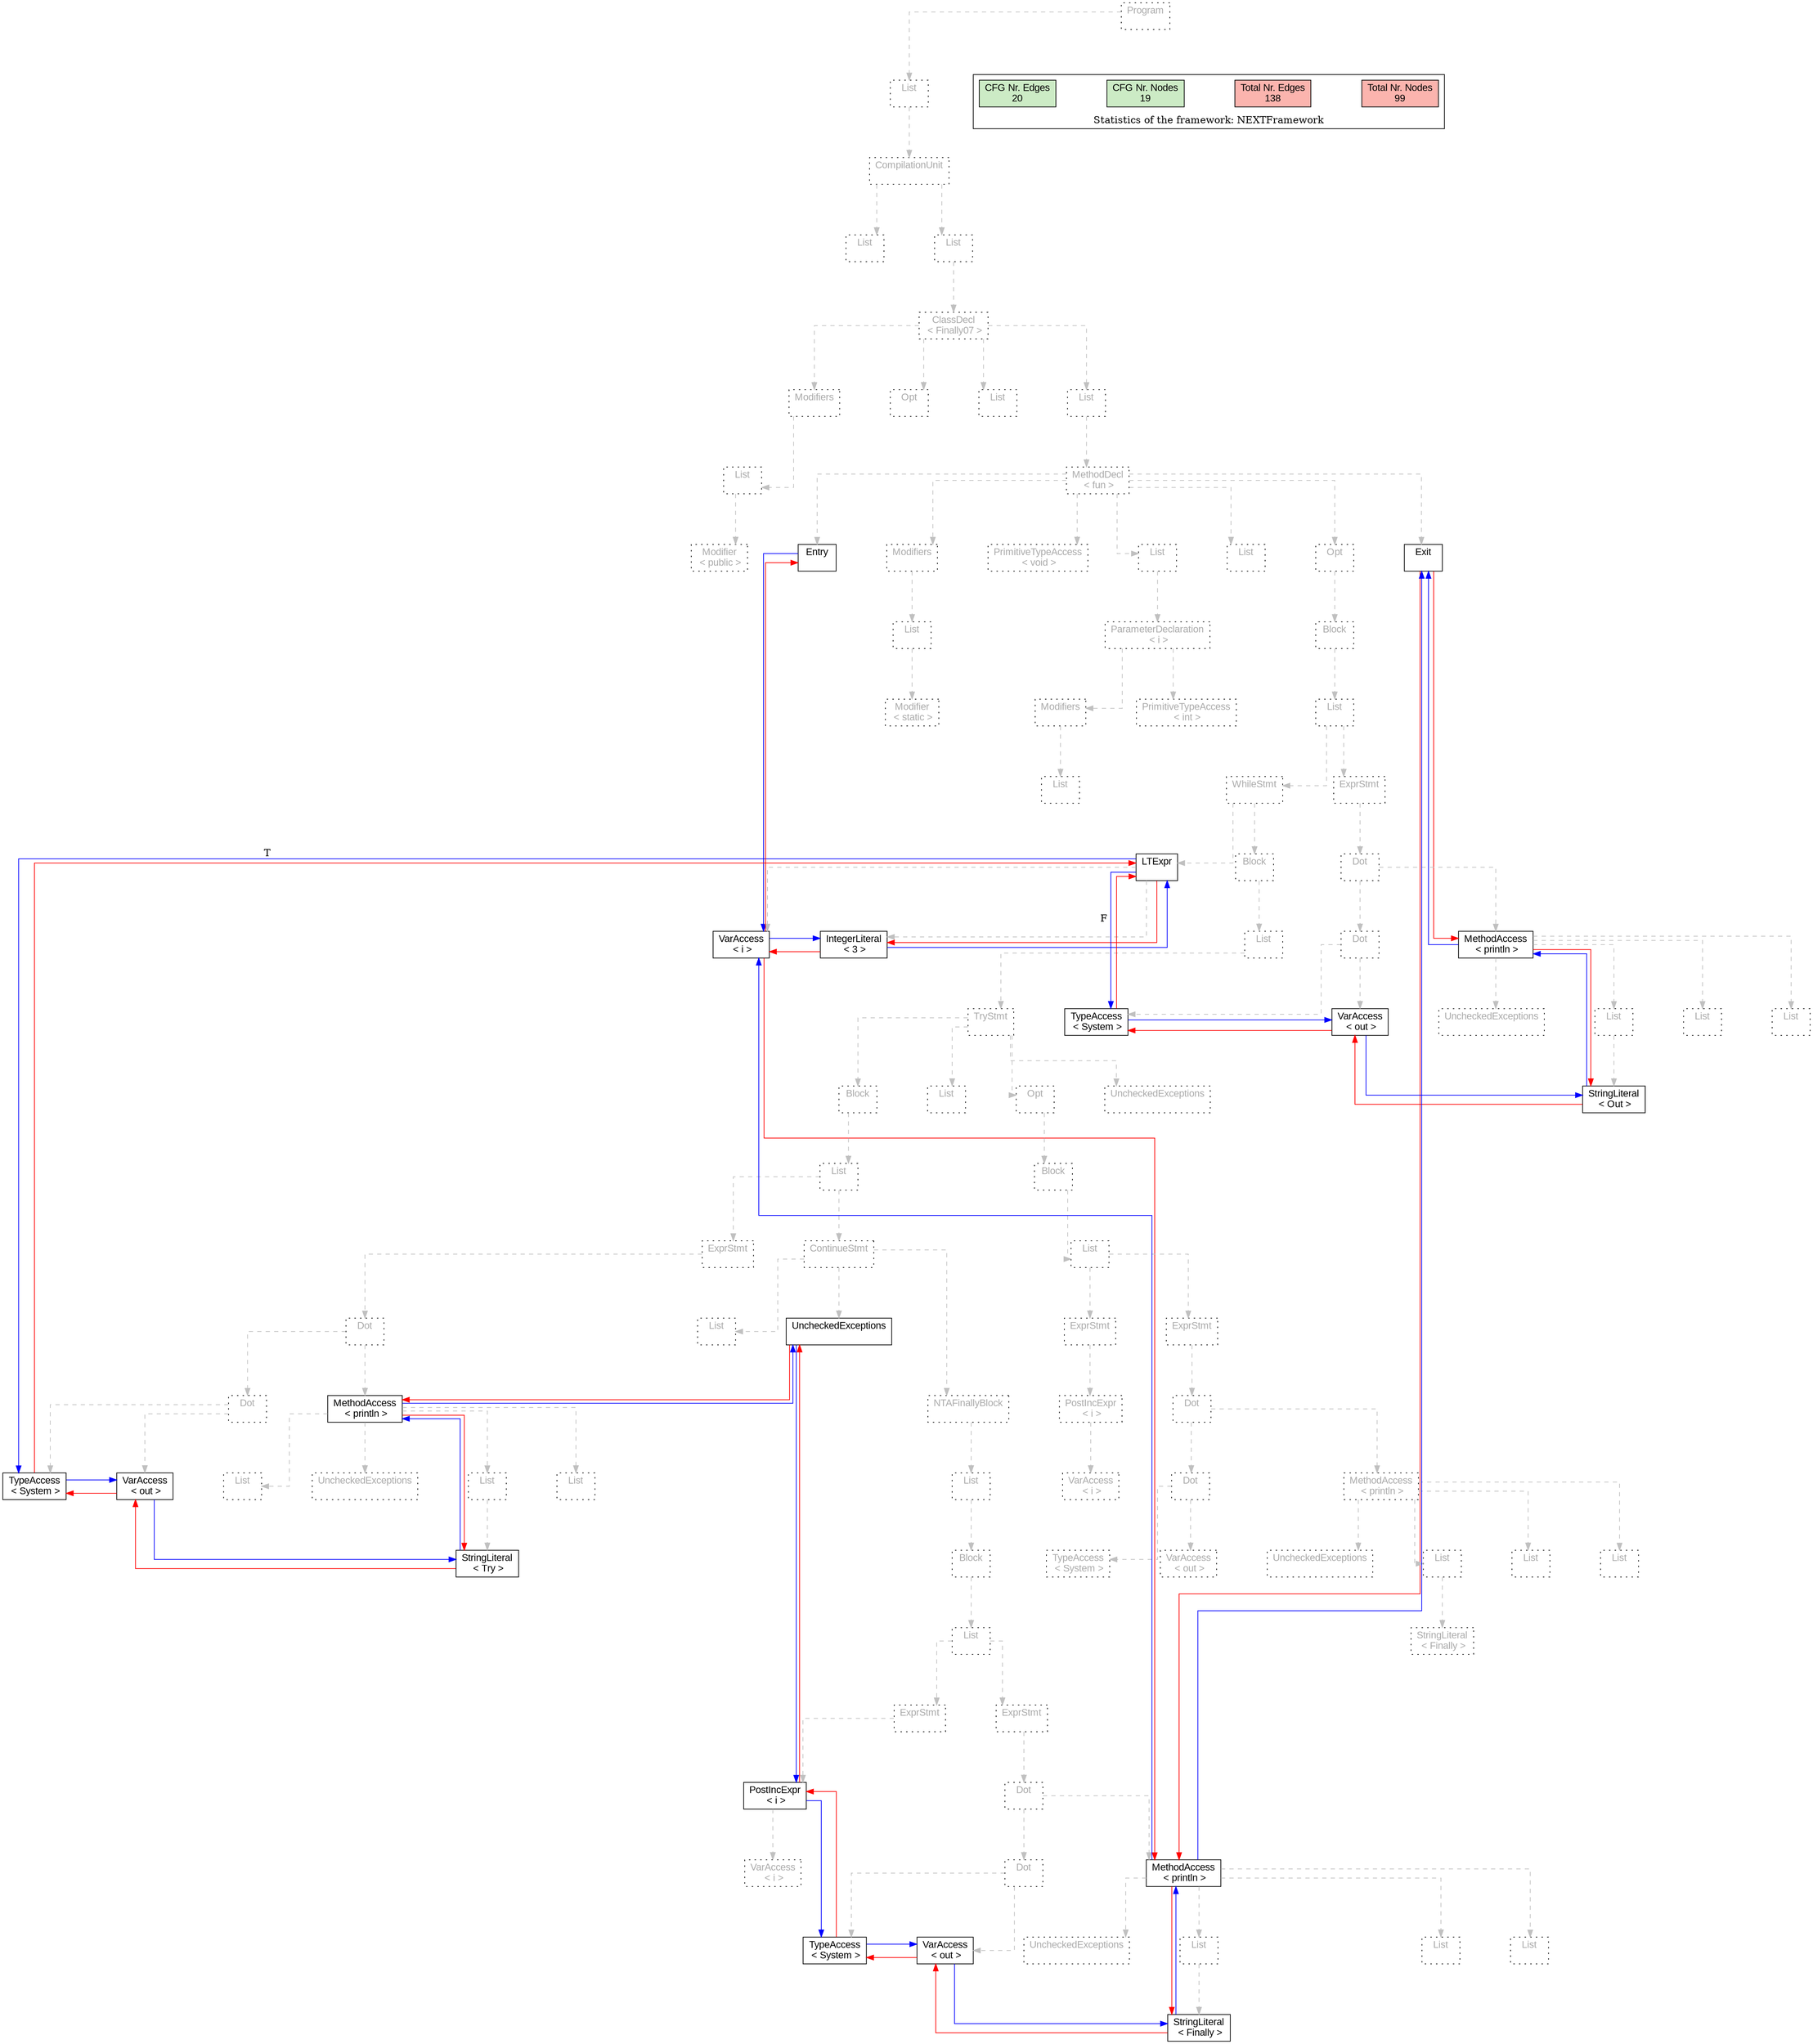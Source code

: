 digraph G {
graph [splines=ortho, nodesep="1", ranksep="1"]
node [shape=rect, fontname=Arial];
{ rank = same; "Program[0]"}
{ rank = same; "List[1]"}
{ rank = same; "CompilationUnit[2]"}
{ rank = same; "List[3]"; "List[4]"}
{ rank = same; "ClassDecl[5]"}
{ rank = same; "Modifiers[6]"; "Opt[9]"; "List[10]"; "List[11]"}
{ rank = same; "List[7]"; "MethodDecl[12]"}
{ rank = same; "Modifier[8]"; "Entry[13]"; "Modifiers[14]"; "PrimitiveTypeAccess[17]"; "List[18]"; "List[23]"; "Opt[24]"; "Exit[25]"}
{ rank = same; "List[15]"; "ParameterDeclaration[19]"; "Block[25]"}
{ rank = same; "Modifier[16]"; "Modifiers[20]"; "PrimitiveTypeAccess[22]"; "List[26]"}
{ rank = same; "List[21]"; "WhileStmt[27]"; "ExprStmt[87]"}
{ rank = same; "LTExpr[28]"; "Block[31]"; "Dot[88]"}
{ rank = same; "VarAccess[29]"; "IntegerLiteral[30]"; "List[32]"; "Dot[89]"; "MethodAccess[92]"}
{ rank = same; "TryStmt[33]"; "TypeAccess[90]"; "VarAccess[91]"; "List[94]"; "List[96]"; "List[97]"; "UncheckedExceptions[93]"}
{ rank = same; "Block[34]"; "List[68]"; "Opt[69]"; "UncheckedExceptions[86]"; "StringLiteral[95]"}
{ rank = same; "List[35]"; "Block[70]"}
{ rank = same; "ExprStmt[36]"; "ContinueStmt[47]"; "List[71]"}
{ rank = same; "Dot[37]"; "List[67]"; "UncheckedExceptions[48]"; "ExprStmt[72]"; "ExprStmt[75]"}
{ rank = same; "Dot[38]"; "MethodAccess[41]"; "NTAFinallyBlock[49]"; "PostIncExpr[73]"; "Dot[76]"}
{ rank = same; "TypeAccess[39]"; "VarAccess[40]"; "List[43]"; "List[45]"; "List[46]"; "UncheckedExceptions[42]"; "List[50]"; "VarAccess[74]"; "Dot[77]"; "MethodAccess[80]"}
{ rank = same; "StringLiteral[44]"; "Block[51]"; "TypeAccess[78]"; "VarAccess[79]"; "List[82]"; "List[84]"; "List[85]"; "UncheckedExceptions[81]"}
{ rank = same; "List[52]"; "StringLiteral[83]"}
{ rank = same; "ExprStmt[53]"; "ExprStmt[56]"}
{ rank = same; "PostIncExpr[54]"; "Dot[57]"}
{ rank = same; "VarAccess[55]"; "Dot[58]"; "MethodAccess[61]"}
{ rank = same; "TypeAccess[59]"; "VarAccess[60]"; "List[63]"; "List[65]"; "List[66]"; "UncheckedExceptions[62]"}
{ rank = same; "StringLiteral[64]"}
"Program[0]" [label="Program\n ", style= dotted   fillcolor="#eeeeee" fontcolor="#aaaaaa"  ]
"List[1]" [label="List\n ", style= dotted   fillcolor="#eeeeee" fontcolor="#aaaaaa"  ]
"CompilationUnit[2]" [label="CompilationUnit\n ", style= dotted   fillcolor="#eeeeee" fontcolor="#aaaaaa"  ]
"List[3]" [label="List\n ", style= dotted   fillcolor="#eeeeee" fontcolor="#aaaaaa"  ]
"List[4]" [label="List\n ", style= dotted   fillcolor="#eeeeee" fontcolor="#aaaaaa"  ]
"ClassDecl[5]" [label="ClassDecl\n < Finally07 >", style= dotted   fillcolor="#eeeeee" fontcolor="#aaaaaa"  ]
"Modifiers[6]" [label="Modifiers\n ", style= dotted   fillcolor="#eeeeee" fontcolor="#aaaaaa"  ]
"List[7]" [label="List\n ", style= dotted   fillcolor="#eeeeee" fontcolor="#aaaaaa"  ]
"Modifier[8]" [label="Modifier\n < public >", style= dotted   fillcolor="#eeeeee" fontcolor="#aaaaaa"  ]
"Opt[9]" [label="Opt\n ", style= dotted   fillcolor="#eeeeee" fontcolor="#aaaaaa"  ]
"List[10]" [label="List\n ", style= dotted   fillcolor="#eeeeee" fontcolor="#aaaaaa"  ]
"List[11]" [label="List\n ", style= dotted   fillcolor="#eeeeee" fontcolor="#aaaaaa"  ]
"MethodDecl[12]" [label="MethodDecl\n < fun >", style= dotted   fillcolor="#eeeeee" fontcolor="#aaaaaa"  ]
"Entry[13]" [label="Entry\n ", fillcolor=white   style=filled  ]
"Modifiers[14]" [label="Modifiers\n ", style= dotted   fillcolor="#eeeeee" fontcolor="#aaaaaa"  ]
"List[15]" [label="List\n ", style= dotted   fillcolor="#eeeeee" fontcolor="#aaaaaa"  ]
"Modifier[16]" [label="Modifier\n < static >", style= dotted   fillcolor="#eeeeee" fontcolor="#aaaaaa"  ]
"PrimitiveTypeAccess[17]" [label="PrimitiveTypeAccess\n < void >", style= dotted   fillcolor="#eeeeee" fontcolor="#aaaaaa"  ]
"List[18]" [label="List\n ", style= dotted   fillcolor="#eeeeee" fontcolor="#aaaaaa"  ]
"ParameterDeclaration[19]" [label="ParameterDeclaration\n < i >", style= dotted   fillcolor="#eeeeee" fontcolor="#aaaaaa"  ]
"Modifiers[20]" [label="Modifiers\n ", style= dotted   fillcolor="#eeeeee" fontcolor="#aaaaaa"  ]
"List[21]" [label="List\n ", style= dotted   fillcolor="#eeeeee" fontcolor="#aaaaaa"  ]
"PrimitiveTypeAccess[22]" [label="PrimitiveTypeAccess\n < int >", style= dotted   fillcolor="#eeeeee" fontcolor="#aaaaaa"  ]
"List[23]" [label="List\n ", style= dotted   fillcolor="#eeeeee" fontcolor="#aaaaaa"  ]
"Opt[24]" [label="Opt\n ", style= dotted   fillcolor="#eeeeee" fontcolor="#aaaaaa"  ]
"Block[25]" [label="Block\n ", style= dotted   fillcolor="#eeeeee" fontcolor="#aaaaaa"  ]
"List[26]" [label="List\n ", style= dotted   fillcolor="#eeeeee" fontcolor="#aaaaaa"  ]
"WhileStmt[27]" [label="WhileStmt\n ", style= dotted   fillcolor="#eeeeee" fontcolor="#aaaaaa"  ]
"LTExpr[28]" [label="LTExpr\n ", fillcolor=white   style=filled  ]
"VarAccess[29]" [label="VarAccess\n < i >", fillcolor=white   style=filled  ]
"IntegerLiteral[30]" [label="IntegerLiteral\n < 3 >", fillcolor=white   style=filled  ]
"Block[31]" [label="Block\n ", style= dotted   fillcolor="#eeeeee" fontcolor="#aaaaaa"  ]
"List[32]" [label="List\n ", style= dotted   fillcolor="#eeeeee" fontcolor="#aaaaaa"  ]
"TryStmt[33]" [label="TryStmt\n ", style= dotted   fillcolor="#eeeeee" fontcolor="#aaaaaa"  ]
"Block[34]" [label="Block\n ", style= dotted   fillcolor="#eeeeee" fontcolor="#aaaaaa"  ]
"List[35]" [label="List\n ", style= dotted   fillcolor="#eeeeee" fontcolor="#aaaaaa"  ]
"ExprStmt[36]" [label="ExprStmt\n ", style= dotted   fillcolor="#eeeeee" fontcolor="#aaaaaa"  ]
"Dot[37]" [label="Dot\n ", style= dotted   fillcolor="#eeeeee" fontcolor="#aaaaaa"  ]
"Dot[38]" [label="Dot\n ", style= dotted   fillcolor="#eeeeee" fontcolor="#aaaaaa"  ]
"TypeAccess[39]" [label="TypeAccess\n < System >", fillcolor=white   style=filled  ]
"VarAccess[40]" [label="VarAccess\n < out >", fillcolor=white   style=filled  ]
"MethodAccess[41]" [label="MethodAccess\n < println >", fillcolor=white   style=filled  ]
"List[43]" [label="List\n ", style= dotted   fillcolor="#eeeeee" fontcolor="#aaaaaa"  ]
"StringLiteral[44]" [label="StringLiteral\n < Try >", fillcolor=white   style=filled  ]
"List[45]" [label="List\n ", style= dotted   fillcolor="#eeeeee" fontcolor="#aaaaaa"  ]
"List[46]" [label="List\n ", style= dotted   fillcolor="#eeeeee" fontcolor="#aaaaaa"  ]
"UncheckedExceptions[42]" [label="UncheckedExceptions\n ", style= dotted   fillcolor="#eeeeee" fontcolor="#aaaaaa"  ]
"ContinueStmt[47]" [label="ContinueStmt\n ", style= dotted   fillcolor="#eeeeee" fontcolor="#aaaaaa"  ]
"NTAFinallyBlock[49]" [label="NTAFinallyBlock\n ", style= dotted   fillcolor="#eeeeee" fontcolor="#aaaaaa"  ]
"List[50]" [label="List\n ", style= dotted   fillcolor="#eeeeee" fontcolor="#aaaaaa"  ]
"Block[51]" [label="Block\n ", style= dotted   fillcolor="#eeeeee" fontcolor="#aaaaaa"  ]
"List[52]" [label="List\n ", style= dotted   fillcolor="#eeeeee" fontcolor="#aaaaaa"  ]
"ExprStmt[53]" [label="ExprStmt\n ", style= dotted   fillcolor="#eeeeee" fontcolor="#aaaaaa"  ]
"PostIncExpr[54]" [label="PostIncExpr\n < i >", fillcolor=white   style=filled  ]
"VarAccess[55]" [label="VarAccess\n < i >", style= dotted   fillcolor="#eeeeee" fontcolor="#aaaaaa"  ]
"ExprStmt[56]" [label="ExprStmt\n ", style= dotted   fillcolor="#eeeeee" fontcolor="#aaaaaa"  ]
"Dot[57]" [label="Dot\n ", style= dotted   fillcolor="#eeeeee" fontcolor="#aaaaaa"  ]
"Dot[58]" [label="Dot\n ", style= dotted   fillcolor="#eeeeee" fontcolor="#aaaaaa"  ]
"TypeAccess[59]" [label="TypeAccess\n < System >", fillcolor=white   style=filled  ]
"VarAccess[60]" [label="VarAccess\n < out >", fillcolor=white   style=filled  ]
"MethodAccess[61]" [label="MethodAccess\n < println >", fillcolor=white   style=filled  ]
"List[63]" [label="List\n ", style= dotted   fillcolor="#eeeeee" fontcolor="#aaaaaa"  ]
"StringLiteral[64]" [label="StringLiteral\n < Finally >", fillcolor=white   style=filled  ]
"List[65]" [label="List\n ", style= dotted   fillcolor="#eeeeee" fontcolor="#aaaaaa"  ]
"List[66]" [label="List\n ", style= dotted   fillcolor="#eeeeee" fontcolor="#aaaaaa"  ]
"UncheckedExceptions[62]" [label="UncheckedExceptions\n ", style= dotted   fillcolor="#eeeeee" fontcolor="#aaaaaa"  ]
"List[67]" [label="List\n ", style= dotted   fillcolor="#eeeeee" fontcolor="#aaaaaa"  ]
"UncheckedExceptions[48]" [label="UncheckedExceptions\n ", fillcolor=white   style=filled  ]
"List[68]" [label="List\n ", style= dotted   fillcolor="#eeeeee" fontcolor="#aaaaaa"  ]
"Opt[69]" [label="Opt\n ", style= dotted   fillcolor="#eeeeee" fontcolor="#aaaaaa"  ]
"Block[70]" [label="Block\n ", style= dotted   fillcolor="#eeeeee" fontcolor="#aaaaaa"  ]
"List[71]" [label="List\n ", style= dotted   fillcolor="#eeeeee" fontcolor="#aaaaaa"  ]
"ExprStmt[72]" [label="ExprStmt\n ", style= dotted   fillcolor="#eeeeee" fontcolor="#aaaaaa"  ]
"PostIncExpr[73]" [label="PostIncExpr\n < i >", style= dotted   fillcolor="#eeeeee" fontcolor="#aaaaaa"  ]
"VarAccess[74]" [label="VarAccess\n < i >", style= dotted   fillcolor="#eeeeee" fontcolor="#aaaaaa"  ]
"ExprStmt[75]" [label="ExprStmt\n ", style= dotted   fillcolor="#eeeeee" fontcolor="#aaaaaa"  ]
"Dot[76]" [label="Dot\n ", style= dotted   fillcolor="#eeeeee" fontcolor="#aaaaaa"  ]
"Dot[77]" [label="Dot\n ", style= dotted   fillcolor="#eeeeee" fontcolor="#aaaaaa"  ]
"TypeAccess[78]" [label="TypeAccess\n < System >", style= dotted   fillcolor="#eeeeee" fontcolor="#aaaaaa"  ]
"VarAccess[79]" [label="VarAccess\n < out >", style= dotted   fillcolor="#eeeeee" fontcolor="#aaaaaa"  ]
"MethodAccess[80]" [label="MethodAccess\n < println >", style= dotted   fillcolor="#eeeeee" fontcolor="#aaaaaa"  ]
"List[82]" [label="List\n ", style= dotted   fillcolor="#eeeeee" fontcolor="#aaaaaa"  ]
"StringLiteral[83]" [label="StringLiteral\n < Finally >", style= dotted   fillcolor="#eeeeee" fontcolor="#aaaaaa"  ]
"List[84]" [label="List\n ", style= dotted   fillcolor="#eeeeee" fontcolor="#aaaaaa"  ]
"List[85]" [label="List\n ", style= dotted   fillcolor="#eeeeee" fontcolor="#aaaaaa"  ]
"UncheckedExceptions[81]" [label="UncheckedExceptions\n ", style= dotted   fillcolor="#eeeeee" fontcolor="#aaaaaa"  ]
"UncheckedExceptions[86]" [label="UncheckedExceptions\n ", style= dotted   fillcolor="#eeeeee" fontcolor="#aaaaaa"  ]
"ExprStmt[87]" [label="ExprStmt\n ", style= dotted   fillcolor="#eeeeee" fontcolor="#aaaaaa"  ]
"Dot[88]" [label="Dot\n ", style= dotted   fillcolor="#eeeeee" fontcolor="#aaaaaa"  ]
"Dot[89]" [label="Dot\n ", style= dotted   fillcolor="#eeeeee" fontcolor="#aaaaaa"  ]
"TypeAccess[90]" [label="TypeAccess\n < System >", fillcolor=white   style=filled  ]
"VarAccess[91]" [label="VarAccess\n < out >", fillcolor=white   style=filled  ]
"MethodAccess[92]" [label="MethodAccess\n < println >", fillcolor=white   style=filled  ]
"List[94]" [label="List\n ", style= dotted   fillcolor="#eeeeee" fontcolor="#aaaaaa"  ]
"StringLiteral[95]" [label="StringLiteral\n < Out >", fillcolor=white   style=filled  ]
"List[96]" [label="List\n ", style= dotted   fillcolor="#eeeeee" fontcolor="#aaaaaa"  ]
"List[97]" [label="List\n ", style= dotted   fillcolor="#eeeeee" fontcolor="#aaaaaa"  ]
"UncheckedExceptions[93]" [label="UncheckedExceptions\n ", style= dotted   fillcolor="#eeeeee" fontcolor="#aaaaaa"  ]
"Exit[25]" [label="Exit\n ", fillcolor=white   style=filled  ]
"CompilationUnit[2]" -> "List[3]" [style=dashed, color=gray]
"List[7]" -> "Modifier[8]" [style=dashed, color=gray]
"Modifiers[6]" -> "List[7]" [style=dashed, color=gray]
"ClassDecl[5]" -> "Modifiers[6]" [style=dashed, color=gray]
"ClassDecl[5]" -> "Opt[9]" [style=dashed, color=gray]
"ClassDecl[5]" -> "List[10]" [style=dashed, color=gray]
"MethodDecl[12]" -> "Entry[13]" [style=dashed, color=gray]
"List[15]" -> "Modifier[16]" [style=dashed, color=gray]
"Modifiers[14]" -> "List[15]" [style=dashed, color=gray]
"MethodDecl[12]" -> "Modifiers[14]" [style=dashed, color=gray]
"MethodDecl[12]" -> "PrimitiveTypeAccess[17]" [style=dashed, color=gray]
"Modifiers[20]" -> "List[21]" [style=dashed, color=gray]
"ParameterDeclaration[19]" -> "Modifiers[20]" [style=dashed, color=gray]
"ParameterDeclaration[19]" -> "PrimitiveTypeAccess[22]" [style=dashed, color=gray]
"List[18]" -> "ParameterDeclaration[19]" [style=dashed, color=gray]
"MethodDecl[12]" -> "List[18]" [style=dashed, color=gray]
"MethodDecl[12]" -> "List[23]" [style=dashed, color=gray]
"LTExpr[28]" -> "VarAccess[29]" [style=dashed, color=gray]
"LTExpr[28]" -> "IntegerLiteral[30]" [style=dashed, color=gray]
"WhileStmt[27]" -> "LTExpr[28]" [style=dashed, color=gray]
"Dot[38]" -> "TypeAccess[39]" [style=dashed, color=gray]
"Dot[38]" -> "VarAccess[40]" [style=dashed, color=gray]
"Dot[37]" -> "Dot[38]" [style=dashed, color=gray]
"List[43]" -> "StringLiteral[44]" [style=dashed, color=gray]
"MethodAccess[41]" -> "List[43]" [style=dashed, color=gray]
"MethodAccess[41]" -> "List[45]" [style=dashed, color=gray]
"MethodAccess[41]" -> "List[46]" [style=dashed, color=gray]
"MethodAccess[41]" -> "UncheckedExceptions[42]" [style=dashed, color=gray]
"Dot[37]" -> "MethodAccess[41]" [style=dashed, color=gray]
"ExprStmt[36]" -> "Dot[37]" [style=dashed, color=gray]
"List[35]" -> "ExprStmt[36]" [style=dashed, color=gray]
"PostIncExpr[54]" -> "VarAccess[55]" [style=dashed, color=gray]
"ExprStmt[53]" -> "PostIncExpr[54]" [style=dashed, color=gray]
"List[52]" -> "ExprStmt[53]" [style=dashed, color=gray]
"Dot[58]" -> "TypeAccess[59]" [style=dashed, color=gray]
"Dot[58]" -> "VarAccess[60]" [style=dashed, color=gray]
"Dot[57]" -> "Dot[58]" [style=dashed, color=gray]
"List[63]" -> "StringLiteral[64]" [style=dashed, color=gray]
"MethodAccess[61]" -> "List[63]" [style=dashed, color=gray]
"MethodAccess[61]" -> "List[65]" [style=dashed, color=gray]
"MethodAccess[61]" -> "List[66]" [style=dashed, color=gray]
"MethodAccess[61]" -> "UncheckedExceptions[62]" [style=dashed, color=gray]
"Dot[57]" -> "MethodAccess[61]" [style=dashed, color=gray]
"ExprStmt[56]" -> "Dot[57]" [style=dashed, color=gray]
"List[52]" -> "ExprStmt[56]" [style=dashed, color=gray]
"Block[51]" -> "List[52]" [style=dashed, color=gray]
"List[50]" -> "Block[51]" [style=dashed, color=gray]
"NTAFinallyBlock[49]" -> "List[50]" [style=dashed, color=gray]
"ContinueStmt[47]" -> "NTAFinallyBlock[49]" [style=dashed, color=gray]
"ContinueStmt[47]" -> "List[67]" [style=dashed, color=gray]
"ContinueStmt[47]" -> "UncheckedExceptions[48]" [style=dashed, color=gray]
"List[35]" -> "ContinueStmt[47]" [style=dashed, color=gray]
"Block[34]" -> "List[35]" [style=dashed, color=gray]
"TryStmt[33]" -> "Block[34]" [style=dashed, color=gray]
"TryStmt[33]" -> "List[68]" [style=dashed, color=gray]
"PostIncExpr[73]" -> "VarAccess[74]" [style=dashed, color=gray]
"ExprStmt[72]" -> "PostIncExpr[73]" [style=dashed, color=gray]
"List[71]" -> "ExprStmt[72]" [style=dashed, color=gray]
"Dot[77]" -> "TypeAccess[78]" [style=dashed, color=gray]
"Dot[77]" -> "VarAccess[79]" [style=dashed, color=gray]
"Dot[76]" -> "Dot[77]" [style=dashed, color=gray]
"List[82]" -> "StringLiteral[83]" [style=dashed, color=gray]
"MethodAccess[80]" -> "List[82]" [style=dashed, color=gray]
"MethodAccess[80]" -> "List[84]" [style=dashed, color=gray]
"MethodAccess[80]" -> "List[85]" [style=dashed, color=gray]
"MethodAccess[80]" -> "UncheckedExceptions[81]" [style=dashed, color=gray]
"Dot[76]" -> "MethodAccess[80]" [style=dashed, color=gray]
"ExprStmt[75]" -> "Dot[76]" [style=dashed, color=gray]
"List[71]" -> "ExprStmt[75]" [style=dashed, color=gray]
"Block[70]" -> "List[71]" [style=dashed, color=gray]
"Opt[69]" -> "Block[70]" [style=dashed, color=gray]
"TryStmt[33]" -> "Opt[69]" [style=dashed, color=gray]
"TryStmt[33]" -> "UncheckedExceptions[86]" [style=dashed, color=gray]
"List[32]" -> "TryStmt[33]" [style=dashed, color=gray]
"Block[31]" -> "List[32]" [style=dashed, color=gray]
"WhileStmt[27]" -> "Block[31]" [style=dashed, color=gray]
"List[26]" -> "WhileStmt[27]" [style=dashed, color=gray]
"Dot[89]" -> "TypeAccess[90]" [style=dashed, color=gray]
"Dot[89]" -> "VarAccess[91]" [style=dashed, color=gray]
"Dot[88]" -> "Dot[89]" [style=dashed, color=gray]
"List[94]" -> "StringLiteral[95]" [style=dashed, color=gray]
"MethodAccess[92]" -> "List[94]" [style=dashed, color=gray]
"MethodAccess[92]" -> "List[96]" [style=dashed, color=gray]
"MethodAccess[92]" -> "List[97]" [style=dashed, color=gray]
"MethodAccess[92]" -> "UncheckedExceptions[93]" [style=dashed, color=gray]
"Dot[88]" -> "MethodAccess[92]" [style=dashed, color=gray]
"ExprStmt[87]" -> "Dot[88]" [style=dashed, color=gray]
"List[26]" -> "ExprStmt[87]" [style=dashed, color=gray]
"Block[25]" -> "List[26]" [style=dashed, color=gray]
"Opt[24]" -> "Block[25]" [style=dashed, color=gray]
"MethodDecl[12]" -> "Opt[24]" [style=dashed, color=gray]
"MethodDecl[12]" -> "Exit[25]" [style=dashed, color=gray]
"List[11]" -> "MethodDecl[12]" [style=dashed, color=gray]
"ClassDecl[5]" -> "List[11]" [style=dashed, color=gray]
"List[4]" -> "ClassDecl[5]" [style=dashed, color=gray]
"CompilationUnit[2]" -> "List[4]" [style=dashed, color=gray]
"List[1]" -> "CompilationUnit[2]" [style=dashed, color=gray]
"Program[0]" -> "List[1]" [style=dashed, color=gray]
"Exit[25]" -> "MethodAccess[61]" [color=red, constraint=false]
"Exit[25]" -> "MethodAccess[92]" [color=red, constraint=false]
"MethodAccess[61]" -> "VarAccess[29]" [color=blue, constraint=false, xlabel=" "] 
"MethodAccess[61]" -> "Exit[25]" [color=blue, constraint=false, xlabel=" "] 
"MethodAccess[61]" -> "StringLiteral[64]" [color=red, constraint=false]
"StringLiteral[64]" -> "MethodAccess[61]" [color=blue, constraint=false, xlabel=" "] 
"StringLiteral[64]" -> "VarAccess[60]" [color=red, constraint=false]
"VarAccess[60]" -> "StringLiteral[64]" [color=blue, constraint=false, xlabel=" "] 
"VarAccess[60]" -> "TypeAccess[59]" [color=red, constraint=false]
"TypeAccess[59]" -> "VarAccess[60]" [color=blue, constraint=false, xlabel=" "] 
"TypeAccess[59]" -> "PostIncExpr[54]" [color=red, constraint=false]
"PostIncExpr[54]" -> "TypeAccess[59]" [color=blue, constraint=false, xlabel=" "] 
"PostIncExpr[54]" -> "UncheckedExceptions[48]" [color=red, constraint=false]
"UncheckedExceptions[48]" -> "PostIncExpr[54]" [color=blue, constraint=false, xlabel=" "] 
"UncheckedExceptions[48]" -> "MethodAccess[41]" [color=red, constraint=false]
"MethodAccess[41]" -> "UncheckedExceptions[48]" [color=blue, constraint=false, xlabel=" "] 
"MethodAccess[41]" -> "StringLiteral[44]" [color=red, constraint=false]
"StringLiteral[44]" -> "MethodAccess[41]" [color=blue, constraint=false, xlabel=" "] 
"StringLiteral[44]" -> "VarAccess[40]" [color=red, constraint=false]
"VarAccess[40]" -> "StringLiteral[44]" [color=blue, constraint=false, xlabel=" "] 
"VarAccess[40]" -> "TypeAccess[39]" [color=red, constraint=false]
"TypeAccess[39]" -> "VarAccess[40]" [color=blue, constraint=false, xlabel=" "] 
"TypeAccess[39]" -> "LTExpr[28]" [color=red, constraint=false]
"MethodAccess[92]" -> "Exit[25]" [color=blue, constraint=false, xlabel=" "] 
"MethodAccess[92]" -> "StringLiteral[95]" [color=red, constraint=false]
"StringLiteral[95]" -> "MethodAccess[92]" [color=blue, constraint=false, xlabel=" "] 
"StringLiteral[95]" -> "VarAccess[91]" [color=red, constraint=false]
"VarAccess[91]" -> "StringLiteral[95]" [color=blue, constraint=false, xlabel=" "] 
"VarAccess[91]" -> "TypeAccess[90]" [color=red, constraint=false]
"TypeAccess[90]" -> "VarAccess[91]" [color=blue, constraint=false, xlabel=" "] 
"TypeAccess[90]" -> "LTExpr[28]" [color=red, constraint=false]
"LTExpr[28]" -> "TypeAccess[39]" [color=blue, constraint=false, xlabel="T "] 
"LTExpr[28]" -> "TypeAccess[90]" [color=blue, constraint=false, xlabel="F "] 
"LTExpr[28]" -> "IntegerLiteral[30]" [color=red, constraint=false]
"IntegerLiteral[30]" -> "LTExpr[28]" [color=blue, constraint=false, xlabel=" "] 
"IntegerLiteral[30]" -> "VarAccess[29]" [color=red, constraint=false]
"VarAccess[29]" -> "IntegerLiteral[30]" [color=blue, constraint=false, xlabel=" "] 
"VarAccess[29]" -> "Entry[13]" [color=red, constraint=false]
"VarAccess[29]" -> "MethodAccess[61]" [color=red, constraint=false]
"Entry[13]" -> "VarAccess[29]" [color=blue, constraint=false, xlabel=" "] 
"List[3]" -> "List[4]" [style=invis]
"Modifiers[6]" -> "Opt[9]" -> "List[10]" -> "List[11]" [style=invis]
"Entry[13]" -> "Modifiers[14]" -> "PrimitiveTypeAccess[17]" -> "List[18]" -> "List[23]" -> "Opt[24]" -> "Exit[25]" [style=invis]
"Modifiers[20]" -> "PrimitiveTypeAccess[22]" [style=invis]
"WhileStmt[27]" -> "ExprStmt[87]" [style=invis]
"LTExpr[28]" -> "Block[31]" [style=invis]
"VarAccess[29]" -> "IntegerLiteral[30]" [style=invis]
"Block[34]" -> "List[68]" -> "Opt[69]" [style=invis]
"ExprStmt[36]" -> "ContinueStmt[47]" [style=invis]
"Dot[38]" -> "MethodAccess[41]" [style=invis]
"TypeAccess[39]" -> "VarAccess[40]" [style=invis]
"ExprStmt[53]" -> "ExprStmt[56]" [style=invis]
"Dot[58]" -> "MethodAccess[61]" [style=invis]
"TypeAccess[59]" -> "VarAccess[60]" [style=invis]
"ExprStmt[72]" -> "ExprStmt[75]" [style=invis]
"Dot[77]" -> "MethodAccess[80]" [style=invis]
"TypeAccess[78]" -> "VarAccess[79]" [style=invis]
"Dot[89]" -> "MethodAccess[92]" [style=invis]
"TypeAccess[90]" -> "VarAccess[91]" [style=invis]

subgraph cluster_legend {
{node [style=filled, fillcolor=1, colorscheme="pastel13"]
Nodes [label="Total Nr. Nodes
99", fillcolor=1]
Edges [label="Total Nr. Edges
138", fillcolor=1]
NodesCFG [label="CFG Nr. Nodes
19", fillcolor=3]
EdgesCFG [label="CFG Nr. Edges
20", fillcolor=3]
Nodes-> "Program[0]" -> NodesCFG  [style="invis"]
Edges -> "Program[0]" ->EdgesCFG [style="invis"]}
label = "Statistics of the framework: NEXTFramework"
style="solid"
ranksep=0.05
nodesep=0.01
labelloc = b
len=2
}}